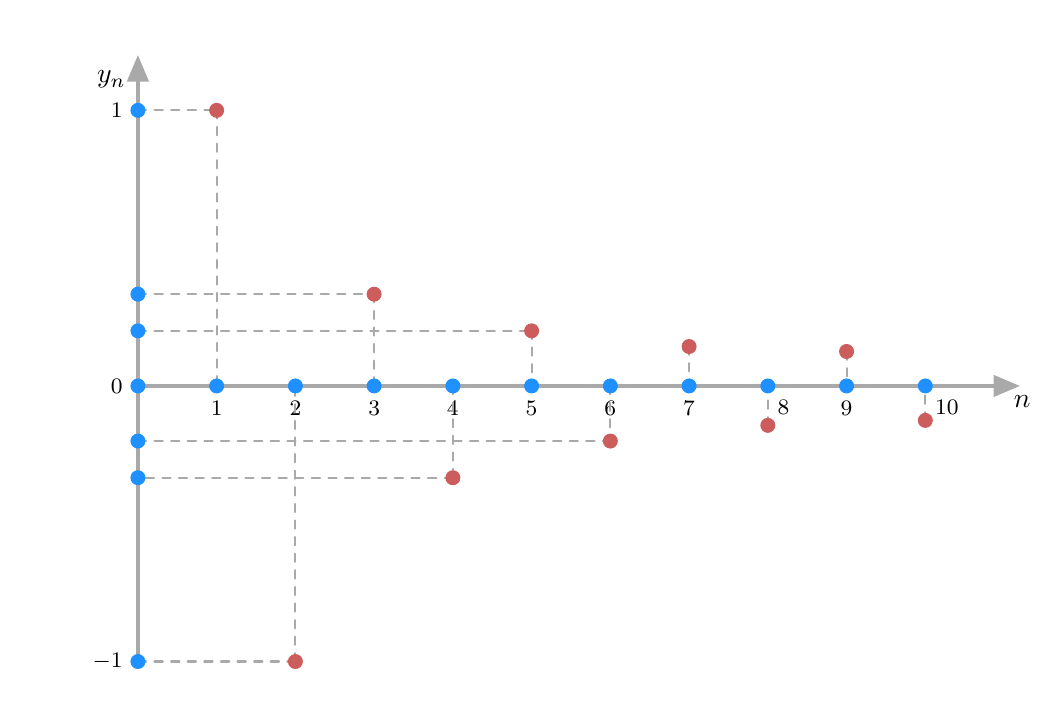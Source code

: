 \begin{tikzpicture}[line cap=round,line join=round,>=triangle 45,x=1.0cm,y=3.5cm]
\foreach \x in {1,2,3,4,5,6,7,9}
\draw[shift={(\x,0)},color=black] (0pt,2pt) -- (0pt,-2pt) node[below] {\footnotesize $\x$};
\foreach \y in {-1,0,1}
\draw[shift={(0,\y)},color=black] (2pt,0pt) -- (-2pt,0pt) node[left] {\footnotesize $\y$};
\clip(-1.4,-1.1) rectangle (11.4,1.3);
\draw (-0.642,1.178) node[anchor=north west] {$y_{n}$};
\draw (11,0) node[anchor=north west] {$n$};
\draw (10,-0.015) node[anchor=north west] {\footnotesize $10$};
\draw (8,-0.015) node[anchor=north west] {\footnotesize $8$};
\draw [->,line width=1.2pt,color=DarkGray] (0.,-1.0) -- (0.,1.2);
\draw [->,line width=1.2pt,color=DarkGray] (0.,0.) -- (11.2,0.);
\draw [line width=.75pt,dash pattern=on 3pt off 3pt,color=DarkGray] (0.,1.)-- (1.,1.);
\draw [line width=.75pt,dash pattern=on 3pt off 3pt,color=DarkGray] (1.,1.)-- (1.,0.);
\draw [line width=.75pt,dash pattern=on 3pt off 3pt,color=DarkGray] (0.,-1.)-- (2.,-1.);
\draw [line width=.75pt,dash pattern=on 3pt off 3pt,color=DarkGray] (2.,-1.)-- (2.,0.);
\draw [line width=.75pt,dash pattern=on 3pt off 3pt,color=DarkGray] (0.,0.333)-- (3.,0.333);
\draw [line width=.75pt,dash pattern=on 3pt off 3pt,color=DarkGray] (3.,0.333)-- (3.,0.);
\draw [line width=.75pt,dash pattern=on 3pt off 3pt,color=DarkGray] (4.,0.)-- (4.,-0.333);
\draw [line width=.75pt,dash pattern=on 3pt off 3pt,color=DarkGray] (4.,-0.333)-- (0.,-0.333);
\draw [line width=.75pt,dash pattern=on 3pt off 3pt,color=DarkGray] (0.,0.2)-- (5.,0.2);
\draw [line width=.75pt,dash pattern=on 3pt off 3pt,color=DarkGray] (5.,0.2)-- (5.,0.);
\draw [line width=.75pt,dash pattern=on 3pt off 3pt,color=DarkGray] (6.,0.)-- (6.,-0.2);
\draw [line width=.75pt,dash pattern=on 3pt off 3pt,color=DarkGray] (0.,-0.2)-- (6.,-0.2);
\draw [line width=.75pt,dash pattern=on 3pt off 3pt,color=DarkGray] (7.,0.143)-- (7.,0.);
\draw [line width=.75pt,dash pattern=on 3pt off 3pt,color=DarkGray] (8.,-0.143)-- (8.,0.);
\draw [line width=.75pt,dash pattern=on 3pt off 3pt,color=DarkGray] (9.,0.125)-- (9.,0.);
\draw [line width=.75pt,dash pattern=on 3pt off 3pt,color=DarkGray] (10.,-0.125)-- (10.,0.);
\begin{scriptsize}
\filldraw [IndianRed] (1.,1.) circle (2.5pt);
\filldraw [IndianRed] (2.,-1.) circle (2.5pt);
\filldraw [IndianRed] (3.,0.333) circle (2.5pt);
\filldraw [IndianRed] (4.,-0.333) circle (2.5pt);
\filldraw [IndianRed] (5.,0.2) circle (2.5pt);
\filldraw [IndianRed] (6.,-0.2) circle (2.5pt);
\filldraw [IndianRed] (7.,0.143) circle (2.5pt);
\filldraw [IndianRed] (8.,-0.143) circle (2.5pt);
\filldraw [DodgerBlue] (1.,0.) circle (2.5pt);
\filldraw [DodgerBlue] (2.,0.) circle (2.5pt);
\filldraw [DodgerBlue] (3.,0.) circle (2.5pt);
\filldraw [DodgerBlue] (4.,0.) circle (2.5pt);
\filldraw [DodgerBlue] (5.,0.) circle (2.5pt);
\filldraw [DodgerBlue] (6.,0.) circle (2.5pt);
\filldraw [DodgerBlue] (7.,0.) circle (2.5pt);
\filldraw [DodgerBlue] (8.,0.) circle (2.5pt);
\filldraw [DodgerBlue] (9.,0.) circle (2.5pt);
\filldraw [DodgerBlue] (10.,0.) circle (2.5pt);
\filldraw [DodgerBlue] (0.,0.333) circle (2.5pt);
\filldraw [DodgerBlue] (0.,-0.333) circle (2.5pt);
\filldraw [DodgerBlue] (0.,0.2) circle (2.5pt);
\filldraw [DodgerBlue] (0.,-0.2) circle (2.5pt);
\filldraw [DodgerBlue] (0.,1.) circle (2.5pt);
\filldraw [DodgerBlue] (0.,0.) circle (2.5pt);
\filldraw [DodgerBlue] (0.,-1.) circle (2.5pt);
\filldraw [IndianRed] (9.,0.125) circle (2.5pt);
\filldraw [IndianRed] (10.,-0.125) circle (2.5pt);
\end{scriptsize}
\end{tikzpicture}